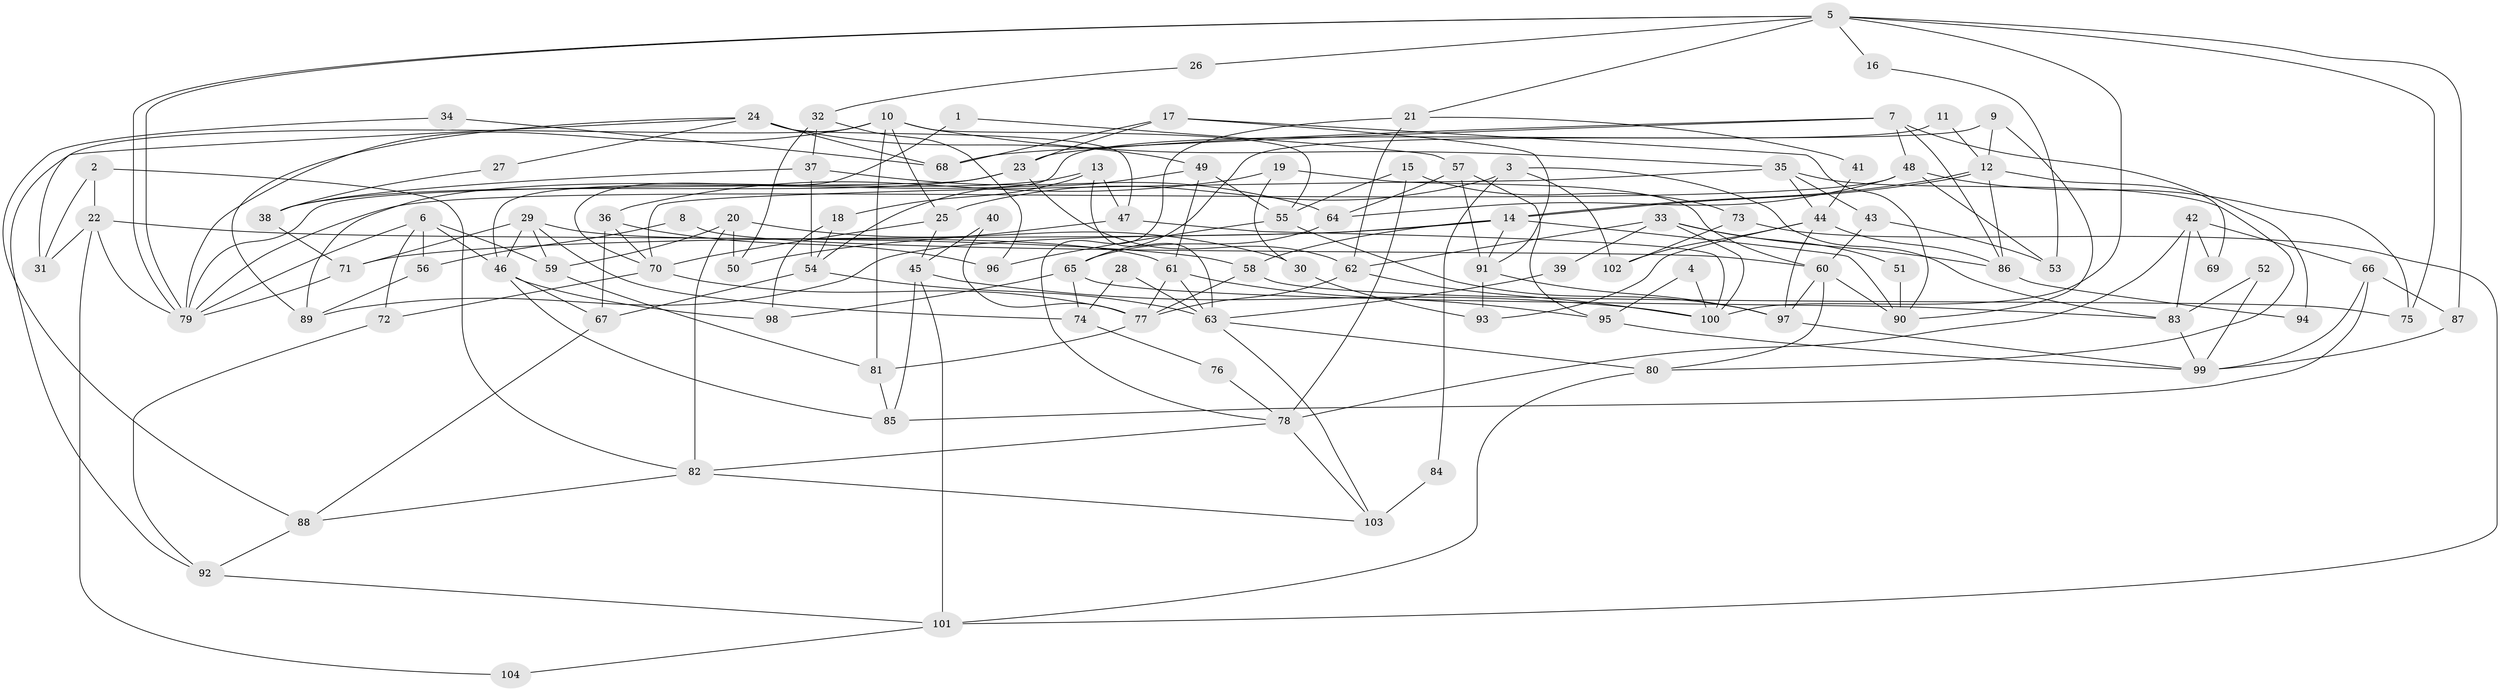// Generated by graph-tools (version 1.1) at 2025/50/03/09/25 03:50:08]
// undirected, 104 vertices, 208 edges
graph export_dot {
graph [start="1"]
  node [color=gray90,style=filled];
  1;
  2;
  3;
  4;
  5;
  6;
  7;
  8;
  9;
  10;
  11;
  12;
  13;
  14;
  15;
  16;
  17;
  18;
  19;
  20;
  21;
  22;
  23;
  24;
  25;
  26;
  27;
  28;
  29;
  30;
  31;
  32;
  33;
  34;
  35;
  36;
  37;
  38;
  39;
  40;
  41;
  42;
  43;
  44;
  45;
  46;
  47;
  48;
  49;
  50;
  51;
  52;
  53;
  54;
  55;
  56;
  57;
  58;
  59;
  60;
  61;
  62;
  63;
  64;
  65;
  66;
  67;
  68;
  69;
  70;
  71;
  72;
  73;
  74;
  75;
  76;
  77;
  78;
  79;
  80;
  81;
  82;
  83;
  84;
  85;
  86;
  87;
  88;
  89;
  90;
  91;
  92;
  93;
  94;
  95;
  96;
  97;
  98;
  99;
  100;
  101;
  102;
  103;
  104;
  1 -- 57;
  1 -- 70;
  2 -- 31;
  2 -- 82;
  2 -- 22;
  3 -- 25;
  3 -- 102;
  3 -- 83;
  3 -- 84;
  4 -- 95;
  4 -- 100;
  5 -- 79;
  5 -- 79;
  5 -- 75;
  5 -- 16;
  5 -- 21;
  5 -- 26;
  5 -- 87;
  5 -- 100;
  6 -- 59;
  6 -- 79;
  6 -- 46;
  6 -- 56;
  6 -- 72;
  7 -- 68;
  7 -- 23;
  7 -- 48;
  7 -- 86;
  7 -- 94;
  8 -- 60;
  8 -- 56;
  9 -- 12;
  9 -- 65;
  9 -- 90;
  10 -- 79;
  10 -- 81;
  10 -- 25;
  10 -- 35;
  10 -- 55;
  10 -- 92;
  11 -- 12;
  11 -- 46;
  12 -- 14;
  12 -- 14;
  12 -- 86;
  12 -- 69;
  13 -- 47;
  13 -- 63;
  13 -- 18;
  13 -- 89;
  14 -- 91;
  14 -- 58;
  14 -- 71;
  14 -- 89;
  14 -- 90;
  15 -- 78;
  15 -- 55;
  15 -- 73;
  16 -- 53;
  17 -- 90;
  17 -- 23;
  17 -- 68;
  17 -- 91;
  18 -- 98;
  18 -- 54;
  19 -- 30;
  19 -- 36;
  19 -- 60;
  20 -- 82;
  20 -- 50;
  20 -- 30;
  20 -- 59;
  21 -- 62;
  21 -- 41;
  21 -- 78;
  22 -- 58;
  22 -- 31;
  22 -- 79;
  22 -- 104;
  23 -- 62;
  23 -- 79;
  23 -- 38;
  24 -- 89;
  24 -- 49;
  24 -- 27;
  24 -- 31;
  24 -- 47;
  24 -- 68;
  25 -- 70;
  25 -- 45;
  26 -- 32;
  27 -- 38;
  28 -- 63;
  28 -- 74;
  29 -- 59;
  29 -- 71;
  29 -- 46;
  29 -- 61;
  29 -- 74;
  30 -- 93;
  32 -- 37;
  32 -- 96;
  32 -- 50;
  33 -- 86;
  33 -- 100;
  33 -- 39;
  33 -- 51;
  33 -- 62;
  34 -- 88;
  34 -- 68;
  35 -- 80;
  35 -- 43;
  35 -- 44;
  35 -- 70;
  36 -- 67;
  36 -- 70;
  36 -- 96;
  37 -- 38;
  37 -- 54;
  37 -- 64;
  38 -- 71;
  39 -- 63;
  40 -- 77;
  40 -- 45;
  41 -- 44;
  42 -- 83;
  42 -- 66;
  42 -- 69;
  42 -- 78;
  43 -- 60;
  43 -- 53;
  44 -- 97;
  44 -- 86;
  44 -- 93;
  44 -- 102;
  45 -- 101;
  45 -- 85;
  45 -- 100;
  46 -- 67;
  46 -- 85;
  46 -- 98;
  47 -- 100;
  47 -- 50;
  48 -- 79;
  48 -- 53;
  48 -- 64;
  48 -- 75;
  49 -- 54;
  49 -- 55;
  49 -- 61;
  51 -- 90;
  52 -- 83;
  52 -- 99;
  54 -- 63;
  54 -- 67;
  55 -- 97;
  55 -- 96;
  56 -- 89;
  57 -- 91;
  57 -- 64;
  57 -- 95;
  58 -- 77;
  58 -- 75;
  59 -- 81;
  60 -- 90;
  60 -- 80;
  60 -- 97;
  61 -- 63;
  61 -- 77;
  61 -- 95;
  62 -- 100;
  62 -- 77;
  63 -- 103;
  63 -- 80;
  64 -- 65;
  65 -- 83;
  65 -- 74;
  65 -- 98;
  66 -- 85;
  66 -- 87;
  66 -- 99;
  67 -- 88;
  70 -- 77;
  70 -- 72;
  71 -- 79;
  72 -- 92;
  73 -- 101;
  73 -- 102;
  74 -- 76;
  76 -- 78;
  77 -- 81;
  78 -- 82;
  78 -- 103;
  80 -- 101;
  81 -- 85;
  82 -- 88;
  82 -- 103;
  83 -- 99;
  84 -- 103;
  86 -- 94;
  87 -- 99;
  88 -- 92;
  91 -- 97;
  91 -- 93;
  92 -- 101;
  95 -- 99;
  97 -- 99;
  101 -- 104;
}
